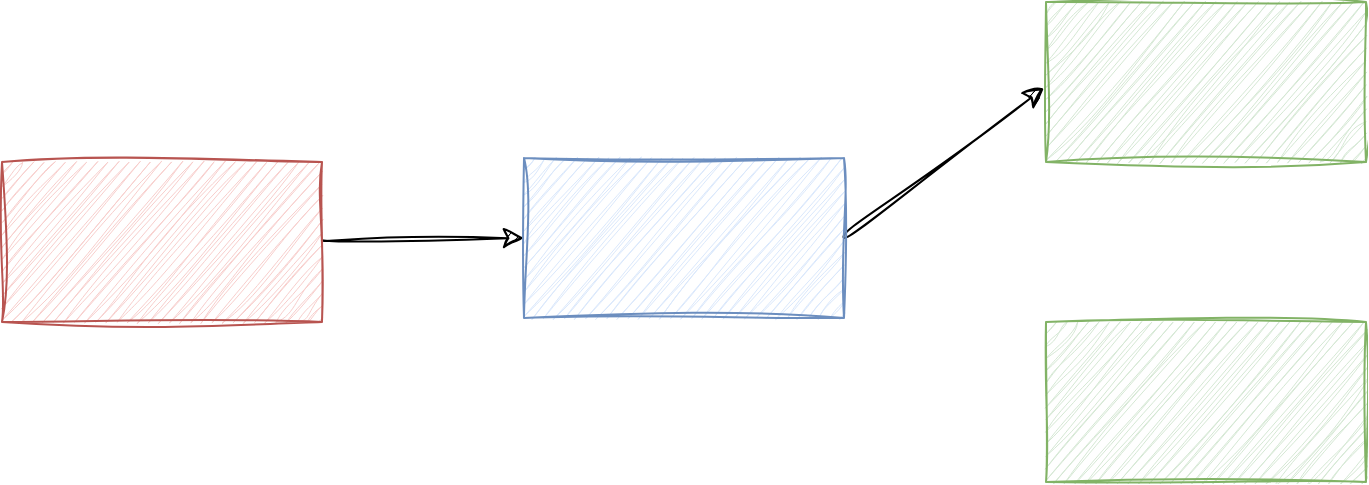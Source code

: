 <mxfile version="24.4.6" type="github">
  <diagram name="Seite-1" id="6MZ9BEfU-lphtc_Hy-2c">
    <mxGraphModel dx="1150" dy="975" grid="0" gridSize="10" guides="1" tooltips="1" connect="1" arrows="1" fold="1" page="0" pageScale="1" pageWidth="827" pageHeight="1169" math="0" shadow="0">
      <root>
        <mxCell id="0" />
        <mxCell id="1" parent="0" />
        <mxCell id="DLQZ3YlgWoDm1Kt42oJS-1" style="edgeStyle=none;curved=1;rounded=0;orthogonalLoop=1;jettySize=auto;html=1;entryX=0;entryY=0.5;entryDx=0;entryDy=0;fontSize=12;startSize=8;endSize=8;sketch=1;curveFitting=1;jiggle=2;" edge="1" parent="1" source="fNutTFXeI48zOu3Gu-T--1" target="fNutTFXeI48zOu3Gu-T--2">
          <mxGeometry relative="1" as="geometry" />
        </mxCell>
        <mxCell id="fNutTFXeI48zOu3Gu-T--1" value="" style="rounded=0;whiteSpace=wrap;html=1;sketch=1;curveFitting=1;jiggle=2;fillColor=#f8cecc;strokeColor=#b85450;" parent="1" vertex="1">
          <mxGeometry x="-115" y="-30" width="160" height="80" as="geometry" />
        </mxCell>
        <mxCell id="DLQZ3YlgWoDm1Kt42oJS-2" style="edgeStyle=none;curved=1;rounded=0;orthogonalLoop=1;jettySize=auto;html=1;fontSize=12;startSize=8;endSize=8;sketch=1;curveFitting=1;jiggle=2;exitX=1;exitY=0.5;exitDx=0;exitDy=0;" edge="1" parent="1" source="fNutTFXeI48zOu3Gu-T--2">
          <mxGeometry relative="1" as="geometry">
            <mxPoint x="406" y="-67" as="targetPoint" />
          </mxGeometry>
        </mxCell>
        <mxCell id="fNutTFXeI48zOu3Gu-T--2" value="" style="rounded=0;whiteSpace=wrap;html=1;sketch=1;curveFitting=1;jiggle=2;fillColor=#dae8fc;strokeColor=#6c8ebf;" parent="1" vertex="1">
          <mxGeometry x="146" y="-32" width="160" height="80" as="geometry" />
        </mxCell>
        <mxCell id="fNutTFXeI48zOu3Gu-T--3" value="" style="rounded=0;whiteSpace=wrap;html=1;sketch=1;curveFitting=1;jiggle=2;fillColor=#d5e8d4;strokeColor=#82b366;" parent="1" vertex="1">
          <mxGeometry x="407" y="-110" width="160" height="80" as="geometry" />
        </mxCell>
        <mxCell id="fNutTFXeI48zOu3Gu-T--4" value="" style="rounded=0;whiteSpace=wrap;html=1;sketch=1;curveFitting=1;jiggle=2;fillColor=#d5e8d4;strokeColor=#82b366;" parent="1" vertex="1">
          <mxGeometry x="407" y="50" width="160" height="80" as="geometry" />
        </mxCell>
      </root>
    </mxGraphModel>
  </diagram>
</mxfile>
